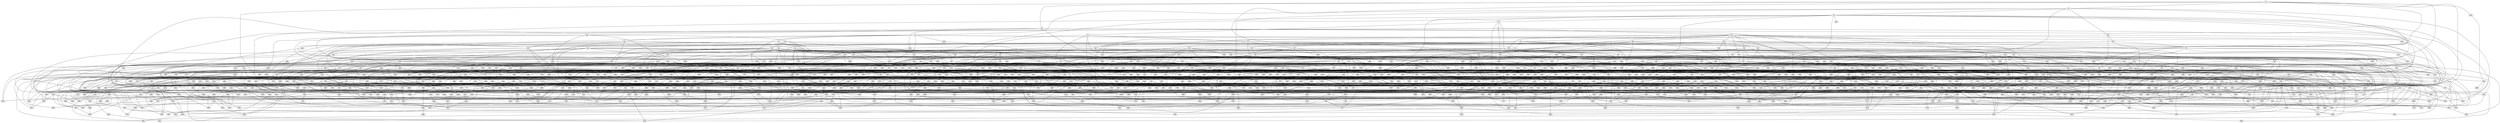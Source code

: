 // Generated by graph-tools (version 1.0) at 2021/53/03/08/21 14:53:09
// undirected, 1000 vertices, 2000 edges
graph export_dot {
  node [color=gray90,style=filled];
  "1";
  "2";
  "3";
  "4";
  "5";
  "6";
  "7";
  "8";
  "9";
  "10";
  "11";
  "12";
  "13";
  "14";
  "15";
  "16";
  "17";
  "18";
  "19";
  "20";
  "21";
  "22";
  "23";
  "24";
  "25";
  "26";
  "27";
  "28";
  "29";
  "30";
  "31";
  "32";
  "33";
  "34";
  "35";
  "36";
  "37";
  "38";
  "39";
  "40";
  "41";
  "42";
  "43";
  "44";
  "45";
  "46";
  "47";
  "48";
  "49";
  "50";
  "51";
  "52";
  "53";
  "54";
  "55";
  "56";
  "57";
  "58";
  "59";
  "60";
  "61";
  "62";
  "63";
  "64";
  "65";
  "66";
  "67";
  "68";
  "69";
  "70";
  "71";
  "72";
  "73";
  "74";
  "75";
  "76";
  "77";
  "78";
  "79";
  "80";
  "81";
  "82";
  "83";
  "84";
  "85";
  "86";
  "87";
  "88";
  "89";
  "90";
  "91";
  "92";
  "93";
  "94";
  "95";
  "96";
  "97";
  "98";
  "99";
  "100";
  "101";
  "102";
  "103";
  "104";
  "105";
  "106";
  "107";
  "108";
  "109";
  "110";
  "111";
  "112";
  "113";
  "114";
  "115";
  "116";
  "117";
  "118";
  "119";
  "120";
  "121";
  "122";
  "123";
  "124";
  "125";
  "126";
  "127";
  "128";
  "129";
  "130";
  "131";
  "132";
  "133";
  "134";
  "135";
  "136";
  "137";
  "138";
  "139";
  "140";
  "141";
  "142";
  "143";
  "144";
  "145";
  "146";
  "147";
  "148";
  "149";
  "150";
  "151";
  "152";
  "153";
  "154";
  "155";
  "156";
  "157";
  "158";
  "159";
  "160";
  "161";
  "162";
  "163";
  "164";
  "165";
  "166";
  "167";
  "168";
  "169";
  "170";
  "171";
  "172";
  "173";
  "174";
  "175";
  "176";
  "177";
  "178";
  "179";
  "180";
  "181";
  "182";
  "183";
  "184";
  "185";
  "186";
  "187";
  "188";
  "189";
  "190";
  "191";
  "192";
  "193";
  "194";
  "195";
  "196";
  "197";
  "198";
  "199";
  "200";
  "201";
  "202";
  "203";
  "204";
  "205";
  "206";
  "207";
  "208";
  "209";
  "210";
  "211";
  "212";
  "213";
  "214";
  "215";
  "216";
  "217";
  "218";
  "219";
  "220";
  "221";
  "222";
  "223";
  "224";
  "225";
  "226";
  "227";
  "228";
  "229";
  "230";
  "231";
  "232";
  "233";
  "234";
  "235";
  "236";
  "237";
  "238";
  "239";
  "240";
  "241";
  "242";
  "243";
  "244";
  "245";
  "246";
  "247";
  "248";
  "249";
  "250";
  "251";
  "252";
  "253";
  "254";
  "255";
  "256";
  "257";
  "258";
  "259";
  "260";
  "261";
  "262";
  "263";
  "264";
  "265";
  "266";
  "267";
  "268";
  "269";
  "270";
  "271";
  "272";
  "273";
  "274";
  "275";
  "276";
  "277";
  "278";
  "279";
  "280";
  "281";
  "282";
  "283";
  "284";
  "285";
  "286";
  "287";
  "288";
  "289";
  "290";
  "291";
  "292";
  "293";
  "294";
  "295";
  "296";
  "297";
  "298";
  "299";
  "300";
  "301";
  "302";
  "303";
  "304";
  "305";
  "306";
  "307";
  "308";
  "309";
  "310";
  "311";
  "312";
  "313";
  "314";
  "315";
  "316";
  "317";
  "318";
  "319";
  "320";
  "321";
  "322";
  "323";
  "324";
  "325";
  "326";
  "327";
  "328";
  "329";
  "330";
  "331";
  "332";
  "333";
  "334";
  "335";
  "336";
  "337";
  "338";
  "339";
  "340";
  "341";
  "342";
  "343";
  "344";
  "345";
  "346";
  "347";
  "348";
  "349";
  "350";
  "351";
  "352";
  "353";
  "354";
  "355";
  "356";
  "357";
  "358";
  "359";
  "360";
  "361";
  "362";
  "363";
  "364";
  "365";
  "366";
  "367";
  "368";
  "369";
  "370";
  "371";
  "372";
  "373";
  "374";
  "375";
  "376";
  "377";
  "378";
  "379";
  "380";
  "381";
  "382";
  "383";
  "384";
  "385";
  "386";
  "387";
  "388";
  "389";
  "390";
  "391";
  "392";
  "393";
  "394";
  "395";
  "396";
  "397";
  "398";
  "399";
  "400";
  "401";
  "402";
  "403";
  "404";
  "405";
  "406";
  "407";
  "408";
  "409";
  "410";
  "411";
  "412";
  "413";
  "414";
  "415";
  "416";
  "417";
  "418";
  "419";
  "420";
  "421";
  "422";
  "423";
  "424";
  "425";
  "426";
  "427";
  "428";
  "429";
  "430";
  "431";
  "432";
  "433";
  "434";
  "435";
  "436";
  "437";
  "438";
  "439";
  "440";
  "441";
  "442";
  "443";
  "444";
  "445";
  "446";
  "447";
  "448";
  "449";
  "450";
  "451";
  "452";
  "453";
  "454";
  "455";
  "456";
  "457";
  "458";
  "459";
  "460";
  "461";
  "462";
  "463";
  "464";
  "465";
  "466";
  "467";
  "468";
  "469";
  "470";
  "471";
  "472";
  "473";
  "474";
  "475";
  "476";
  "477";
  "478";
  "479";
  "480";
  "481";
  "482";
  "483";
  "484";
  "485";
  "486";
  "487";
  "488";
  "489";
  "490";
  "491";
  "492";
  "493";
  "494";
  "495";
  "496";
  "497";
  "498";
  "499";
  "500";
  "501";
  "502";
  "503";
  "504";
  "505";
  "506";
  "507";
  "508";
  "509";
  "510";
  "511";
  "512";
  "513";
  "514";
  "515";
  "516";
  "517";
  "518";
  "519";
  "520";
  "521";
  "522";
  "523";
  "524";
  "525";
  "526";
  "527";
  "528";
  "529";
  "530";
  "531";
  "532";
  "533";
  "534";
  "535";
  "536";
  "537";
  "538";
  "539";
  "540";
  "541";
  "542";
  "543";
  "544";
  "545";
  "546";
  "547";
  "548";
  "549";
  "550";
  "551";
  "552";
  "553";
  "554";
  "555";
  "556";
  "557";
  "558";
  "559";
  "560";
  "561";
  "562";
  "563";
  "564";
  "565";
  "566";
  "567";
  "568";
  "569";
  "570";
  "571";
  "572";
  "573";
  "574";
  "575";
  "576";
  "577";
  "578";
  "579";
  "580";
  "581";
  "582";
  "583";
  "584";
  "585";
  "586";
  "587";
  "588";
  "589";
  "590";
  "591";
  "592";
  "593";
  "594";
  "595";
  "596";
  "597";
  "598";
  "599";
  "600";
  "601";
  "602";
  "603";
  "604";
  "605";
  "606";
  "607";
  "608";
  "609";
  "610";
  "611";
  "612";
  "613";
  "614";
  "615";
  "616";
  "617";
  "618";
  "619";
  "620";
  "621";
  "622";
  "623";
  "624";
  "625";
  "626";
  "627";
  "628";
  "629";
  "630";
  "631";
  "632";
  "633";
  "634";
  "635";
  "636";
  "637";
  "638";
  "639";
  "640";
  "641";
  "642";
  "643";
  "644";
  "645";
  "646";
  "647";
  "648";
  "649";
  "650";
  "651";
  "652";
  "653";
  "654";
  "655";
  "656";
  "657";
  "658";
  "659";
  "660";
  "661";
  "662";
  "663";
  "664";
  "665";
  "666";
  "667";
  "668";
  "669";
  "670";
  "671";
  "672";
  "673";
  "674";
  "675";
  "676";
  "677";
  "678";
  "679";
  "680";
  "681";
  "682";
  "683";
  "684";
  "685";
  "686";
  "687";
  "688";
  "689";
  "690";
  "691";
  "692";
  "693";
  "694";
  "695";
  "696";
  "697";
  "698";
  "699";
  "700";
  "701";
  "702";
  "703";
  "704";
  "705";
  "706";
  "707";
  "708";
  "709";
  "710";
  "711";
  "712";
  "713";
  "714";
  "715";
  "716";
  "717";
  "718";
  "719";
  "720";
  "721";
  "722";
  "723";
  "724";
  "725";
  "726";
  "727";
  "728";
  "729";
  "730";
  "731";
  "732";
  "733";
  "734";
  "735";
  "736";
  "737";
  "738";
  "739";
  "740";
  "741";
  "742";
  "743";
  "744";
  "745";
  "746";
  "747";
  "748";
  "749";
  "750";
  "751";
  "752";
  "753";
  "754";
  "755";
  "756";
  "757";
  "758";
  "759";
  "760";
  "761";
  "762";
  "763";
  "764";
  "765";
  "766";
  "767";
  "768";
  "769";
  "770";
  "771";
  "772";
  "773";
  "774";
  "775";
  "776";
  "777";
  "778";
  "779";
  "780";
  "781";
  "782";
  "783";
  "784";
  "785";
  "786";
  "787";
  "788";
  "789";
  "790";
  "791";
  "792";
  "793";
  "794";
  "795";
  "796";
  "797";
  "798";
  "799";
  "800";
  "801";
  "802";
  "803";
  "804";
  "805";
  "806";
  "807";
  "808";
  "809";
  "810";
  "811";
  "812";
  "813";
  "814";
  "815";
  "816";
  "817";
  "818";
  "819";
  "820";
  "821";
  "822";
  "823";
  "824";
  "825";
  "826";
  "827";
  "828";
  "829";
  "830";
  "831";
  "832";
  "833";
  "834";
  "835";
  "836";
  "837";
  "838";
  "839";
  "840";
  "841";
  "842";
  "843";
  "844";
  "845";
  "846";
  "847";
  "848";
  "849";
  "850";
  "851";
  "852";
  "853";
  "854";
  "855";
  "856";
  "857";
  "858";
  "859";
  "860";
  "861";
  "862";
  "863";
  "864";
  "865";
  "866";
  "867";
  "868";
  "869";
  "870";
  "871";
  "872";
  "873";
  "874";
  "875";
  "876";
  "877";
  "878";
  "879";
  "880";
  "881";
  "882";
  "883";
  "884";
  "885";
  "886";
  "887";
  "888";
  "889";
  "890";
  "891";
  "892";
  "893";
  "894";
  "895";
  "896";
  "897";
  "898";
  "899";
  "900";
  "901";
  "902";
  "903";
  "904";
  "905";
  "906";
  "907";
  "908";
  "909";
  "910";
  "911";
  "912";
  "913";
  "914";
  "915";
  "916";
  "917";
  "918";
  "919";
  "920";
  "921";
  "922";
  "923";
  "924";
  "925";
  "926";
  "927";
  "928";
  "929";
  "930";
  "931";
  "932";
  "933";
  "934";
  "935";
  "936";
  "937";
  "938";
  "939";
  "940";
  "941";
  "942";
  "943";
  "944";
  "945";
  "946";
  "947";
  "948";
  "949";
  "950";
  "951";
  "952";
  "953";
  "954";
  "955";
  "956";
  "957";
  "958";
  "959";
  "960";
  "961";
  "962";
  "963";
  "964";
  "965";
  "966";
  "967";
  "968";
  "969";
  "970";
  "971";
  "972";
  "973";
  "974";
  "975";
  "976";
  "977";
  "978";
  "979";
  "980";
  "981";
  "982";
  "983";
  "984";
  "985";
  "986";
  "987";
  "988";
  "989";
  "990";
  "991";
  "992";
  "993";
  "994";
  "995";
  "996";
  "997";
  "998";
  "999";
  "1000";
  "1" -- "2";
  "1" -- "15";
  "1" -- "46";
  "1" -- "144";
  "1" -- "209";
  "1" -- "876";
  "1" -- "982";
  "1" -- "446";
  "2" -- "3";
  "2" -- "4";
  "2" -- "16";
  "2" -- "17";
  "2" -- "190";
  "2" -- "705";
  "2" -- "841";
  "3" -- "6";
  "3" -- "22";
  "3" -- "60";
  "3" -- "101";
  "3" -- "103";
  "3" -- "419";
  "3" -- "707";
  "3" -- "267";
  "4" -- "5";
  "4" -- "62";
  "4" -- "110";
  "4" -- "160";
  "4" -- "285";
  "4" -- "852";
  "4" -- "529";
  "4" -- "854";
  "4" -- "591";
  "4" -- "416";
  "4" -- "194";
  "5" -- "7";
  "5" -- "8";
  "5" -- "876";
  "5" -- "488";
  "6" -- "38";
  "6" -- "66";
  "6" -- "72";
  "6" -- "100";
  "6" -- "125";
  "6" -- "403";
  "6" -- "384";
  "7" -- "9";
  "7" -- "26";
  "7" -- "58";
  "7" -- "622";
  "7" -- "724";
  "8" -- "10";
  "8" -- "13";
  "8" -- "55";
  "8" -- "476";
  "8" -- "885";
  "9" -- "14";
  "9" -- "23";
  "9" -- "27";
  "9" -- "57";
  "9" -- "71";
  "9" -- "115";
  "9" -- "469";
  "9" -- "611";
  "9" -- "818";
  "10" -- "11";
  "10" -- "12";
  "10" -- "24";
  "10" -- "25";
  "10" -- "29";
  "10" -- "42";
  "10" -- "52";
  "10" -- "61";
  "10" -- "73";
  "10" -- "95";
  "10" -- "118";
  "10" -- "212";
  "10" -- "401";
  "11" -- "20";
  "11" -- "21";
  "11" -- "155";
  "11" -- "356";
  "11" -- "801";
  "11" -- "862";
  "11" -- "661";
  "11" -- "231";
  "12" -- "18";
  "12" -- "334";
  "12" -- "439";
  "12" -- "744";
  "12" -- "906";
  "13" -- "377";
  "13" -- "527";
  "13" -- "705";
  "14" -- "32";
  "14" -- "273";
  "14" -- "446";
  "14" -- "733";
  "14" -- "795";
  "14" -- "870";
  "14" -- "132";
  "14" -- "966";
  "14" -- "779";
  "15" -- "34";
  "15" -- "91";
  "15" -- "234";
  "15" -- "246";
  "15" -- "696";
  "15" -- "155";
  "16" -- "19";
  "16" -- "35";
  "16" -- "74";
  "16" -- "730";
  "17" -- "180";
  "17" -- "232";
  "17" -- "275";
  "18" -- "150";
  "18" -- "337";
  "18" -- "664";
  "18" -- "681";
  "19" -- "28";
  "19" -- "653";
  "19" -- "71";
  "19" -- "96";
  "20" -- "75";
  "20" -- "470";
  "20" -- "799";
  "20" -- "742";
  "20" -- "107";
  "20" -- "339";
  "20" -- "760";
  "20" -- "69";
  "20" -- "207";
  "20" -- "299";
  "20" -- "640";
  "21" -- "97";
  "21" -- "135";
  "21" -- "326";
  "21" -- "410";
  "21" -- "474";
  "21" -- "769";
  "21" -- "238";
  "21" -- "355";
  "22" -- "33";
  "22" -- "37";
  "22" -- "167";
  "22" -- "867";
  "22" -- "684";
  "22" -- "101";
  "23" -- "927";
  "23" -- "324";
  "23" -- "734";
  "23" -- "142";
  "24" -- "56";
  "24" -- "76";
  "24" -- "79";
  "24" -- "216";
  "24" -- "306";
  "24" -- "649";
  "24" -- "577";
  "24" -- "163";
  "25" -- "30";
  "25" -- "31";
  "25" -- "459";
  "25" -- "633";
  "25" -- "771";
  "25" -- "835";
  "25" -- "774";
  "26" -- "747";
  "26" -- "521";
  "26" -- "248";
  "27" -- "36";
  "27" -- "99";
  "27" -- "156";
  "27" -- "731";
  "27" -- "548";
  "28" -- "124";
  "28" -- "277";
  "28" -- "396";
  "28" -- "457";
  "28" -- "137";
  "28" -- "349";
  "28" -- "297";
  "29" -- "121";
  "29" -- "131";
  "29" -- "949";
  "29" -- "587";
  "29" -- "360";
  "30" -- "83";
  "30" -- "140";
  "30" -- "358";
  "30" -- "914";
  "30" -- "614";
  "31" -- "48";
  "31" -- "158";
  "31" -- "595";
  "31" -- "658";
  "31" -- "36";
  "32" -- "40";
  "32" -- "129";
  "32" -- "514";
  "32" -- "534";
  "32" -- "543";
  "32" -- "856";
  "32" -- "156";
  "32" -- "953";
  "33" -- "69";
  "33" -- "117";
  "33" -- "432";
  "33" -- "578";
  "33" -- "156";
  "33" -- "264";
  "33" -- "336";
  "33" -- "596";
  "34" -- "41";
  "34" -- "107";
  "34" -- "304";
  "34" -- "167";
  "34" -- "226";
  "35" -- "322";
  "35" -- "467";
  "35" -- "881";
  "35" -- "976";
  "35" -- "900";
  "36" -- "77";
  "36" -- "106";
  "36" -- "328";
  "36" -- "332";
  "36" -- "370";
  "36" -- "520";
  "36" -- "861";
  "36" -- "86";
  "36" -- "890";
  "36" -- "566";
  "36" -- "560";
  "36" -- "387";
  "36" -- "556";
  "37" -- "84";
  "37" -- "860";
  "37" -- "404";
  "37" -- "427";
  "38" -- "39";
  "38" -- "43";
  "38" -- "49";
  "38" -- "53";
  "38" -- "70";
  "38" -- "291";
  "38" -- "462";
  "38" -- "455";
  "39" -- "92";
  "39" -- "341";
  "39" -- "504";
  "39" -- "473";
  "39" -- "354";
  "39" -- "545";
  "40" -- "324";
  "40" -- "850";
  "40" -- "136";
  "40" -- "111";
  "41" -- "44";
  "41" -- "45";
  "41" -- "371";
  "41" -- "580";
  "41" -- "175";
  "41" -- "277";
  "42" -- "50";
  "42" -- "220";
  "42" -- "762";
  "42" -- "828";
  "43" -- "681";
  "43" -- "827";
  "43" -- "912";
  "43" -- "953";
  "44" -- "177";
  "44" -- "239";
  "44" -- "905";
  "44" -- "592";
  "45" -- "47";
  "45" -- "51";
  "45" -- "67";
  "45" -- "96";
  "45" -- "136";
  "45" -- "147";
  "45" -- "171";
  "45" -- "346";
  "45" -- "166";
  "45" -- "627";
  "46" -- "88";
  "46" -- "186";
  "46" -- "196";
  "46" -- "547";
  "46" -- "790";
  "46" -- "715";
  "46" -- "214";
  "47" -- "80";
  "47" -- "496";
  "47" -- "558";
  "47" -- "707";
  "48" -- "153";
  "48" -- "423";
  "48" -- "554";
  "48" -- "673";
  "48" -- "236";
  "48" -- "840";
  "49" -- "65";
  "49" -- "464";
  "49" -- "973";
  "49" -- "576";
  "49" -- "288";
  "50" -- "94";
  "51" -- "85";
  "51" -- "224";
  "51" -- "238";
  "51" -- "499";
  "51" -- "398";
  "51" -- "323";
  "51" -- "245";
  "52" -- "54";
  "52" -- "290";
  "52" -- "458";
  "52" -- "214";
  "52" -- "783";
  "52" -- "674";
  "52" -- "75";
  "52" -- "533";
  "53" -- "123";
  "53" -- "245";
  "54" -- "59";
  "54" -- "68";
  "54" -- "87";
  "54" -- "192";
  "54" -- "892";
  "54" -- "893";
  "54" -- "943";
  "54" -- "334";
  "54" -- "279";
  "54" -- "244";
  "54" -- "247";
  "55" -- "64";
  "55" -- "128";
  "55" -- "170";
  "55" -- "231";
  "56" -- "63";
  "56" -- "544";
  "57" -- "169";
  "57" -- "365";
  "57" -- "433";
  "57" -- "535";
  "57" -- "622";
  "57" -- "531";
  "57" -- "141";
  "57" -- "587";
  "58" -- "81";
  "58" -- "132";
  "58" -- "162";
  "58" -- "247";
  "58" -- "757";
  "58" -- "946";
  "58" -- "290";
  "59" -- "210";
  "59" -- "222";
  "59" -- "263";
  "60" -- "113";
  "60" -- "139";
  "60" -- "255";
  "60" -- "395";
  "60" -- "752";
  "60" -- "878";
  "60" -- "947";
  "60" -- "557";
  "61" -- "159";
  "61" -- "219";
  "61" -- "756";
  "61" -- "968";
  "61" -- "181";
  "61" -- "499";
  "61" -- "323";
  "63" -- "108";
  "63" -- "199";
  "63" -- "254";
  "63" -- "565";
  "63" -- "783";
  "63" -- "802";
  "63" -- "886";
  "63" -- "280";
  "63" -- "145";
  "63" -- "352";
  "64" -- "134";
  "64" -- "274";
  "64" -- "367";
  "64" -- "528";
  "64" -- "667";
  "64" -- "127";
  "64" -- "284";
  "65" -- "143";
  "65" -- "486";
  "65" -- "553";
  "66" -- "215";
  "66" -- "252";
  "66" -- "106";
  "67" -- "109";
  "67" -- "114";
  "67" -- "145";
  "67" -- "164";
  "67" -- "494";
  "67" -- "740";
  "68" -- "183";
  "68" -- "581";
  "68" -- "592";
  "68" -- "233";
  "69" -- "82";
  "69" -- "104";
  "69" -- "112";
  "69" -- "663";
  "69" -- "680";
  "70" -- "98";
  "71" -- "102";
  "71" -- "157";
  "71" -- "880";
  "71" -- "974";
  "71" -- "577";
  "72" -- "675";
  "72" -- "851";
  "73" -- "116";
  "73" -- "404";
  "73" -- "411";
  "73" -- "421";
  "73" -- "497";
  "73" -- "882";
  "73" -- "192";
  "73" -- "548";
  "73" -- "315";
  "74" -- "574";
  "74" -- "913";
  "75" -- "182";
  "75" -- "191";
  "75" -- "213";
  "75" -- "838";
  "75" -- "866";
  "76" -- "146";
  "76" -- "851";
  "76" -- "468";
  "77" -- "78";
  "77" -- "616";
  "77" -- "523";
  "78" -- "90";
  "78" -- "248";
  "78" -- "802";
  "78" -- "342";
  "78" -- "478";
  "78" -- "322";
  "79" -- "126";
  "79" -- "499";
  "79" -- "210";
  "79" -- "471";
  "79" -- "705";
  "80" -- "161";
  "80" -- "379";
  "80" -- "656";
  "80" -- "158";
  "81" -- "223";
  "81" -- "352";
  "81" -- "775";
  "81" -- "453";
  "82" -- "86";
  "82" -- "105";
  "82" -- "360";
  "82" -- "283";
  "82" -- "959";
  "82" -- "867";
  "83" -- "858";
  "83" -- "307";
  "84" -- "89";
  "84" -- "345";
  "84" -- "609";
  "84" -- "833";
  "85" -- "194";
  "85" -- "342";
  "85" -- "650";
  "86" -- "393";
  "86" -- "435";
  "87" -- "122";
  "87" -- "260";
  "87" -- "397";
  "87" -- "797";
  "88" -- "563";
  "88" -- "199";
  "89" -- "93";
  "89" -- "351";
  "89" -- "162";
  "90" -- "188";
  "90" -- "241";
  "90" -- "314";
  "90" -- "258";
  "91" -- "307";
  "91" -- "516";
  "92" -- "133";
  "92" -- "340";
  "92" -- "559";
  "93" -- "217";
  "93" -- "958";
  "93" -- "984";
  "94" -- "297";
  "94" -- "427";
  "94" -- "659";
  "94" -- "888";
  "94" -- "154";
  "94" -- "501";
  "94" -- "214";
  "94" -- "396";
  "95" -- "119";
  "95" -- "127";
  "95" -- "450";
  "95" -- "573";
  "95" -- "649";
  "95" -- "832";
  "96" -- "111";
  "96" -- "173";
  "96" -- "197";
  "96" -- "265";
  "97" -- "208";
  "97" -- "596";
  "97" -- "610";
  "97" -- "602";
  "97" -- "773";
  "98" -- "311";
  "98" -- "477";
  "98" -- "866";
  "98" -- "954";
  "98" -- "269";
  "99" -- "181";
  "99" -- "735";
  "99" -- "186";
  "100" -- "402";
  "100" -- "473";
  "101" -- "151";
  "101" -- "166";
  "101" -- "975";
  "102" -- "120";
  "102" -- "172";
  "102" -- "531";
  "102" -- "250";
  "102" -- "639";
  "103" -- "174";
  "103" -- "704";
  "103" -- "554";
  "104" -- "165";
  "104" -- "250";
  "104" -- "701";
  "105" -- "281";
  "105" -- "413";
  "105" -- "665";
  "105" -- "908";
  "105" -- "331";
  "106" -- "163";
  "106" -- "226";
  "106" -- "825";
  "106" -- "716";
  "106" -- "624";
  "107" -- "645";
  "107" -- "768";
  "107" -- "733";
  "108" -- "184";
  "108" -- "819";
  "108" -- "978";
  "109" -- "148";
  "109" -- "193";
  "109" -- "198";
  "109" -- "257";
  "109" -- "282";
  "109" -- "867";
  "109" -- "428";
  "109" -- "406";
  "110" -- "202";
  "110" -- "453";
  "110" -- "574";
  "110" -- "253";
  "111" -- "357";
  "111" -- "387";
  "111" -- "858";
  "111" -- "732";
  "112" -- "657";
  "112" -- "702";
  "112" -- "819";
  "112" -- "890";
  "112" -- "933";
  "112" -- "216";
  "113" -- "141";
  "113" -- "237";
  "113" -- "273";
  "113" -- "869";
  "113" -- "433";
  "113" -- "676";
  "114" -- "154";
  "114" -- "251";
  "114" -- "870";
  "114" -- "312";
  "114" -- "767";
  "114" -- "843";
  "114" -- "874";
  "115" -- "130";
  "115" -- "876";
  "116" -- "168";
  "116" -- "760";
  "116" -- "332";
  "117" -- "138";
  "117" -- "288";
  "118" -- "142";
  "118" -- "176";
  "118" -- "225";
  "118" -- "979";
  "118" -- "233";
  "118" -- "268";
  "119" -- "152";
  "119" -- "170";
  "119" -- "424";
  "119" -- "750";
  "119" -- "906";
  "119" -- "160";
  "119" -- "630";
  "119" -- "147";
  "120" -- "164";
  "120" -- "211";
  "120" -- "543";
  "120" -- "172";
  "120" -- "623";
  "120" -- "834";
  "121" -- "230";
  "121" -- "259";
  "121" -- "577";
  "122" -- "730";
  "122" -- "847";
  "122" -- "717";
  "122" -- "711";
  "122" -- "553";
  "122" -- "360";
  "122" -- "703";
  "122" -- "164";
  "122" -- "614";
  "123" -- "825";
  "123" -- "770";
  "124" -- "438";
  "124" -- "484";
  "125" -- "776";
  "126" -- "137";
  "126" -- "178";
  "126" -- "284";
  "126" -- "644";
  "126" -- "974";
  "126" -- "372";
  "126" -- "219";
  "127" -- "353";
  "127" -- "662";
  "127" -- "684";
  "127" -- "834";
  "127" -- "230";
  "127" -- "859";
  "127" -- "259";
  "127" -- "755";
  "127" -- "330";
  "128" -- "214";
  "128" -- "221";
  "128" -- "512";
  "128" -- "914";
  "128" -- "178";
  "128" -- "450";
  "128" -- "633";
  "129" -- "207";
  "129" -- "218";
  "129" -- "278";
  "129" -- "418";
  "129" -- "422";
  "129" -- "786";
  "130" -- "963";
  "130" -- "188";
  "130" -- "328";
  "130" -- "220";
  "130" -- "343";
  "130" -- "265";
  "131" -- "347";
  "131" -- "382";
  "131" -- "463";
  "131" -- "554";
  "131" -- "561";
  "131" -- "568";
  "132" -- "315";
  "132" -- "376";
  "132" -- "940";
  "133" -- "671";
  "133" -- "702";
  "134" -- "871";
  "134" -- "339";
  "134" -- "513";
  "135" -- "295";
  "135" -- "793";
  "136" -- "203";
  "136" -- "239";
  "136" -- "718";
  "136" -- "691";
  "137" -- "175";
  "137" -- "261";
  "137" -- "325";
  "137" -- "272";
  "138" -- "299";
  "138" -- "319";
  "138" -- "425";
  "138" -- "765";
  "138" -- "670";
  "138" -- "557";
  "138" -- "389";
  "139" -- "430";
  "139" -- "594";
  "139" -- "357";
  "140" -- "228";
  "140" -- "266";
  "140" -- "366";
  "140" -- "485";
  "140" -- "537";
  "140" -- "261";
  "141" -- "307";
  "142" -- "804";
  "142" -- "984";
  "142" -- "202";
  "142" -- "339";
  "142" -- "874";
  "142" -- "655";
  "143" -- "231";
  "143" -- "412";
  "143" -- "772";
  "143" -- "817";
  "143" -- "175";
  "143" -- "254";
  "143" -- "206";
  "143" -- "349";
  "143" -- "641";
  "144" -- "763";
  "145" -- "204";
  "145" -- "522";
  "145" -- "291";
  "146" -- "243";
  "146" -- "953";
  "146" -- "995";
  "146" -- "332";
  "146" -- "988";
  "147" -- "374";
  "147" -- "715";
  "147" -- "719";
  "147" -- "814";
  "147" -- "606";
  "148" -- "149";
  "148" -- "635";
  "148" -- "292";
  "149" -- "635";
  "149" -- "847";
  "150" -- "789";
  "150" -- "756";
  "151" -- "362";
  "151" -- "387";
  "151" -- "856";
  "152" -- "229";
  "152" -- "268";
  "152" -- "330";
  "152" -- "575";
  "152" -- "480";
  "152" -- "253";
  "153" -- "503";
  "154" -- "383";
  "154" -- "448";
  "154" -- "813";
  "155" -- "563";
  "156" -- "752";
  "157" -- "533";
  "158" -- "275";
  "158" -- "373";
  "158" -- "282";
  "159" -- "250";
  "159" -- "862";
  "161" -- "508";
  "161" -- "597";
  "161" -- "492";
  "162" -- "605";
  "163" -- "703";
  "163" -- "441";
  "163" -- "915";
  "163" -- "225";
  "164" -- "375";
  "164" -- "932";
  "165" -- "302";
  "165" -- "198";
  "165" -- "672";
  "166" -- "249";
  "166" -- "300";
  "166" -- "231";
  "166" -- "442";
  "167" -- "185";
  "167" -- "853";
  "167" -- "701";
  "167" -- "230";
  "168" -- "289";
  "168" -- "318";
  "168" -- "436";
  "168" -- "511";
  "168" -- "806";
  "168" -- "575";
  "168" -- "340";
  "168" -- "426";
  "168" -- "580";
  "168" -- "673";
  "169" -- "206";
  "169" -- "270";
  "169" -- "407";
  "169" -- "416";
  "169" -- "728";
  "169" -- "980";
  "169" -- "793";
  "169" -- "318";
  "169" -- "305";
  "169" -- "846";
  "170" -- "200";
  "170" -- "692";
  "170" -- "519";
  "171" -- "195";
  "171" -- "225";
  "171" -- "482";
  "171" -- "833";
  "172" -- "354";
  "172" -- "948";
  "172" -- "545";
  "173" -- "189";
  "174" -- "309";
  "174" -- "934";
  "175" -- "179";
  "176" -- "187";
  "177" -- "233";
  "177" -- "551";
  "177" -- "622";
  "178" -- "466";
  "178" -- "195";
  "178" -- "334";
  "178" -- "821";
  "178" -- "723";
  "179" -- "253";
  "179" -- "652";
  "179" -- "242";
  "180" -- "201";
  "181" -- "808";
  "181" -- "942";
  "182" -- "348";
  "182" -- "796";
  "182" -- "453";
  "183" -- "943";
  "183" -- "328";
  "184" -- "586";
  "184" -- "318";
  "184" -- "529";
  "185" -- "302";
  "185" -- "687";
  "185" -- "708";
  "185" -- "889";
  "186" -- "602";
  "186" -- "355";
  "186" -- "501";
  "186" -- "240";
  "186" -- "894";
  "187" -- "462";
  "188" -- "263";
  "188" -- "691";
  "189" -- "473";
  "189" -- "450";
  "190" -- "600";
  "190" -- "678";
  "190" -- "665";
  "191" -- "377";
  "191" -- "880";
  "191" -- "367";
  "191" -- "276";
  "192" -- "647";
  "192" -- "676";
  "192" -- "748";
  "192" -- "231";
  "192" -- "911";
  "193" -- "276";
  "193" -- "305";
  "193" -- "577";
  "193" -- "243";
  "194" -- "440";
  "194" -- "505";
  "195" -- "271";
  "196" -- "271";
  "196" -- "903";
  "196" -- "457";
  "197" -- "640";
  "197" -- "965";
  "197" -- "784";
  "197" -- "687";
  "198" -- "269";
  "198" -- "451";
  "198" -- "948";
  "198" -- "434";
  "199" -- "884";
  "200" -- "205";
  "200" -- "267";
  "200" -- "837";
  "200" -- "941";
  "200" -- "968";
  "201" -- "487";
  "201" -- "660";
  "201" -- "524";
  "202" -- "616";
  "204" -- "244";
  "204" -- "392";
  "204" -- "398";
  "205" -- "481";
  "205" -- "286";
  "205" -- "879";
  "206" -- "808";
  "207" -- "256";
  "207" -- "312";
  "207" -- "415";
  "207" -- "530";
  "207" -- "747";
  "207" -- "324";
  "207" -- "356";
  "208" -- "335";
  "208" -- "758";
  "208" -- "966";
  "209" -- "567";
  "209" -- "471";
  "209" -- "456";
  "210" -- "859";
  "210" -- "899";
  "211" -- "235";
  "211" -- "956";
  "211" -- "695";
  "211" -- "727";
  "212" -- "283";
  "212" -- "945";
  "212" -- "938";
  "212" -- "968";
  "212" -- "360";
  "212" -- "396";
  "213" -- "286";
  "213" -- "836";
  "214" -- "928";
  "214" -- "614";
  "214" -- "386";
  "214" -- "882";
  "215" -- "227";
  "215" -- "452";
  "215" -- "877";
  "216" -- "264";
  "216" -- "532";
  "216" -- "857";
  "216" -- "966";
  "216" -- "748";
  "217" -- "359";
  "217" -- "819";
  "217" -- "330";
  "218" -- "386";
  "219" -- "336";
  "219" -- "384";
  "219" -- "617";
  "219" -- "293";
  "219" -- "900";
  "220" -- "546";
  "220" -- "886";
  "220" -- "438";
  "220" -- "229";
  "221" -- "245";
  "221" -- "683";
  "222" -- "406";
  "222" -- "502";
  "222" -- "808";
  "222" -- "608";
  "223" -- "858";
  "224" -- "236";
  "224" -- "317";
  "224" -- "277";
  "224" -- "971";
  "225" -- "329";
  "225" -- "612";
  "225" -- "740";
  "225" -- "321";
  "225" -- "721";
  "226" -- "381";
  "226" -- "927";
  "227" -- "242";
  "227" -- "294";
  "227" -- "512";
  "227" -- "960";
  "227" -- "962";
  "228" -- "280";
  "228" -- "399";
  "228" -- "605";
  "228" -- "641";
  "229" -- "461";
  "229" -- "689";
  "229" -- "922";
  "229" -- "407";
  "230" -- "338";
  "230" -- "398";
  "230" -- "814";
  "230" -- "867";
  "230" -- "246";
  "230" -- "802";
  "230" -- "888";
  "231" -- "375";
  "232" -- "621";
  "233" -- "409";
  "233" -- "488";
  "233" -- "650";
  "233" -- "989";
  "234" -- "240";
  "234" -- "701";
  "234" -- "946";
  "234" -- "447";
  "234" -- "954";
  "235" -- "519";
  "236" -- "284";
  "237" -- "265";
  "237" -- "292";
  "237" -- "646";
  "237" -- "845";
  "237" -- "926";
  "238" -- "321";
  "238" -- "912";
  "238" -- "738";
  "238" -- "350";
  "239" -- "656";
  "239" -- "945";
  "239" -- "403";
  "240" -- "262";
  "240" -- "429";
  "240" -- "540";
  "240" -- "556";
  "240" -- "446";
  "240" -- "946";
  "242" -- "343";
  "242" -- "344";
  "242" -- "931";
  "243" -- "984";
  "243" -- "791";
  "244" -- "308";
  "244" -- "859";
  "245" -- "301";
  "245" -- "333";
  "245" -- "417";
  "245" -- "536";
  "245" -- "545";
  "245" -- "539";
  "245" -- "976";
  "246" -- "808";
  "248" -- "739";
  "249" -- "688";
  "249" -- "774";
  "249" -- "666";
  "250" -- "293";
  "250" -- "522";
  "250" -- "896";
  "251" -- "426";
  "251" -- "683";
  "252" -- "840";
  "252" -- "520";
  "253" -- "344";
  "253" -- "460";
  "253" -- "754";
  "254" -- "405";
  "255" -- "976";
  "255" -- "816";
  "256" -- "258";
  "256" -- "480";
  "256" -- "666";
  "256" -- "668";
  "257" -- "279";
  "257" -- "940";
  "257" -- "924";
  "258" -- "369";
  "258" -- "510";
  "258" -- "766";
  "258" -- "795";
  "259" -- "444";
  "259" -- "538";
  "259" -- "964";
  "259" -- "323";
  "259" -- "824";
  "259" -- "733";
  "260" -- "947";
  "260" -- "659";
  "261" -- "414";
  "261" -- "402";
  "261" -- "889";
  "262" -- "552";
  "262" -- "909";
  "263" -- "272";
  "263" -- "349";
  "263" -- "583";
  "263" -- "340";
  "263" -- "382";
  "264" -- "515";
  "264" -- "278";
  "265" -- "438";
  "265" -- "776";
  "265" -- "921";
  "266" -- "616";
  "266" -- "916";
  "267" -- "686";
  "267" -- "834";
  "268" -- "454";
  "268" -- "761";
  "268" -- "903";
  "268" -- "867";
  "268" -- "644";
  "268" -- "461";
  "269" -- "331";
  "269" -- "394";
  "269" -- "676";
  "270" -- "296";
  "270" -- "850";
  "271" -- "298";
  "271" -- "565";
  "272" -- "975";
  "272" -- "639";
  "272" -- "558";
  "273" -- "333";
  "274" -- "483";
  "274" -- "832";
  "275" -- "539";
  "275" -- "569";
  "275" -- "906";
  "276" -- "552";
  "277" -- "420";
  "277" -- "909";
  "277" -- "753";
  "278" -- "929";
  "280" -- "636";
  "280" -- "518";
  "282" -- "287";
  "282" -- "525";
  "282" -- "349";
  "282" -- "779";
  "283" -- "390";
  "283" -- "459";
  "284" -- "442";
  "284" -- "638";
  "284" -- "548";
  "285" -- "989";
  "285" -- "614";
  "285" -- "560";
  "286" -- "738";
  "286" -- "998";
  "287" -- "723";
  "287" -- "689";
  "288" -- "721";
  "288" -- "779";
  "288" -- "659";
  "289" -- "339";
  "289" -- "886";
  "289" -- "566";
  "290" -- "744";
  "290" -- "841";
  "290" -- "768";
  "291" -- "355";
  "291" -- "507";
  "292" -- "303";
  "292" -- "506";
  "292" -- "965";
  "293" -- "737";
  "293" -- "433";
  "293" -- "534";
  "293" -- "606";
  "294" -- "481";
  "295" -- "323";
  "295" -- "649";
  "295" -- "494";
  "296" -- "881";
  "296" -- "466";
  "297" -- "558";
  "297" -- "651";
  "298" -- "456";
  "298" -- "432";
  "299" -- "708";
  "300" -- "570";
  "300" -- "674";
  "300" -- "921";
  "301" -- "816";
  "301" -- "826";
  "302" -- "316";
  "302" -- "473";
  "302" -- "398";
  "303" -- "327";
  "303" -- "378";
  "303" -- "470";
  "303" -- "546";
  "303" -- "427";
  "303" -- "851";
  "303" -- "952";
  "304" -- "490";
  "304" -- "962";
  "304" -- "868";
  "305" -- "310";
  "305" -- "388";
  "305" -- "521";
  "306" -- "320";
  "306" -- "720";
  "306" -- "620";
  "307" -- "815";
  "308" -- "313";
  "308" -- "771";
  "308" -- "371";
  "308" -- "685";
  "308" -- "567";
  "309" -- "443";
  "309" -- "777";
  "310" -- "357";
  "311" -- "368";
  "311" -- "372";
  "311" -- "385";
  "311" -- "389";
  "311" -- "493";
  "311" -- "550";
  "311" -- "790";
  "311" -- "351";
  "312" -- "380";
  "314" -- "447";
  "314" -- "476";
  "314" -- "479";
  "314" -- "784";
  "315" -- "630";
  "315" -- "913";
  "316" -- "623";
  "316" -- "443";
  "316" -- "468";
  "317" -- "694";
  "317" -- "594";
  "317" -- "825";
  "318" -- "690";
  "319" -- "660";
  "319" -- "593";
  "321" -- "391";
  "321" -- "468";
  "322" -- "856";
  "323" -- "564";
  "323" -- "951";
  "323" -- "429";
  "323" -- "635";
  "323" -- "808";
  "324" -- "437";
  "324" -- "566";
  "325" -- "855";
  "325" -- "425";
  "325" -- "977";
  "326" -- "749";
  "327" -- "455";
  "327" -- "598";
  "328" -- "482";
  "328" -- "600";
  "329" -- "475";
  "329" -- "510";
  "330" -- "431";
  "331" -- "548";
  "331" -- "492";
  "331" -- "451";
  "332" -- "377";
  "333" -- "484";
  "333" -- "784";
  "334" -- "711";
  "334" -- "725";
  "335" -- "871";
  "336" -- "529";
  "336" -- "936";
  "337" -- "350";
  "337" -- "870";
  "338" -- "408";
  "338" -- "666";
  "338" -- "444";
  "339" -- "471";
  "339" -- "562";
  "339" -- "585";
  "341" -- "478";
  "341" -- "495";
  "341" -- "672";
  "341" -- "684";
  "341" -- "841";
  "342" -- "626";
  "342" -- "830";
  "343" -- "491";
  "343" -- "819";
  "344" -- "760";
  "344" -- "512";
  "344" -- "731";
  "345" -- "482";
  "346" -- "682";
  "346" -- "690";
  "346" -- "832";
  "346" -- "775";
  "347" -- "449";
  "347" -- "501";
  "347" -- "614";
  "347" -- "677";
  "347" -- "619";
  "348" -- "361";
  "348" -- "669";
  "348" -- "388";
  "349" -- "719";
  "349" -- "443";
  "349" -- "950";
  "349" -- "705";
  "350" -- "363";
  "350" -- "524";
  "350" -- "716";
  "350" -- "839";
  "350" -- "580";
  "350" -- "592";
  "351" -- "405";
  "351" -- "807";
  "351" -- "818";
  "352" -- "449";
  "353" -- "687";
  "354" -- "980";
  "354" -- "405";
  "354" -- "415";
  "355" -- "754";
  "355" -- "424";
  "356" -- "481";
  "357" -- "707";
  "358" -- "713";
  "358" -- "823";
  "358" -- "660";
  "359" -- "364";
  "359" -- "803";
  "359" -- "849";
  "359" -- "937";
  "359" -- "842";
  "359" -- "918";
  "361" -- "445";
  "361" -- "591";
  "362" -- "822";
  "363" -- "607";
  "363" -- "730";
  "364" -- "924";
  "366" -- "835";
  "367" -- "441";
  "367" -- "929";
  "368" -- "679";
  "369" -- "604";
  "369" -- "992";
  "369" -- "999";
  "369" -- "440";
  "369" -- "847";
  "370" -- "848";
  "371" -- "629";
  "371" -- "669";
  "372" -- "500";
  "372" -- "709";
  "372" -- "854";
  "372" -- "722";
  "372" -- "535";
  "373" -- "838";
  "374" -- "499";
  "375" -- "634";
  "375" -- "475";
  "375" -- "688";
  "376" -- "428";
  "376" -- "599";
  "377" -- "985";
  "378" -- "601";
  "378" -- "814";
  "378" -- "884";
  "379" -- "434";
  "379" -- "465";
  "379" -- "630";
  "379" -- "484";
  "383" -- "787";
  "383" -- "424";
  "384" -- "667";
  "384" -- "738";
  "384" -- "696";
  "385" -- "559";
  "385" -- "847";
  "385" -- "572";
  "385" -- "1000";
  "386" -- "981";
  "386" -- "795";
  "387" -- "541";
  "387" -- "631";
  "387" -- "721";
  "388" -- "641";
  "388" -- "666";
  "388" -- "856";
  "388" -- "583";
  "389" -- "798";
  "389" -- "858";
  "389" -- "914";
  "390" -- "603";
  "391" -- "509";
  "392" -- "489";
  "392" -- "614";
  "393" -- "984";
  "394" -- "813";
  "394" -- "625";
  "394" -- "991";
  "394" -- "925";
  "395" -- "400";
  "395" -- "507";
  "396" -- "627";
  "396" -- "462";
  "398" -- "710";
  "398" -- "990";
  "398" -- "463";
  "399" -- "840";
  "400" -- "918";
  "401" -- "600";
  "402" -- "493";
  "403" -- "685";
  "403" -- "773";
  "404" -- "931";
  "404" -- "850";
  "404" -- "750";
  "405" -- "953";
  "405" -- "971";
  "405" -- "775";
  "406" -- "907";
  "406" -- "434";
  "407" -- "841";
  "409" -- "943";
  "409" -- "987";
  "410" -- "841";
  "410" -- "804";
  "411" -- "518";
  "411" -- "593";
  "411" -- "778";
  "412" -- "435";
  "413" -- "509";
  "414" -- "493";
  "416" -- "439";
  "416" -- "889";
  "417" -- "490";
  "417" -- "691";
  "417" -- "982";
  "419" -- "673";
  "420" -- "526";
  "420" -- "844";
  "420" -- "825";
  "423" -- "785";
  "424" -- "577";
  "424" -- "628";
  "424" -- "829";
  "425" -- "557";
  "426" -- "859";
  "427" -- "739";
  "428" -- "604";
  "428" -- "824";
  "428" -- "563";
  "428" -- "855";
  "429" -- "700";
  "429" -- "826";
  "429" -- "861";
  "429" -- "452";
  "430" -- "501";
  "430" -- "787";
  "431" -- "983";
  "431" -- "708";
  "431" -- "552";
  "431" -- "707";
  "433" -- "568";
  "433" -- "873";
  "434" -- "912";
  "435" -- "594";
  "436" -- "941";
  "436" -- "746";
  "436" -- "441";
  "436" -- "529";
  "438" -- "472";
  "438" -- "555";
  "438" -- "560";
  "438" -- "868";
  "438" -- "967";
  "438" -- "944";
  "439" -- "860";
  "440" -- "511";
  "440" -- "561";
  "441" -- "531";
  "441" -- "781";
  "441" -- "743";
  "442" -- "812";
  "442" -- "951";
  "442" -- "851";
  "443" -- "771";
  "443" -- "970";
  "443" -- "676";
  "444" -- "836";
  "444" -- "892";
  "445" -- "985";
  "445" -- "792";
  "446" -- "915";
  "446" -- "476";
  "446" -- "653";
  "446" -- "853";
  "447" -- "706";
  "447" -- "976";
  "448" -- "460";
  "448" -- "519";
  "449" -- "620";
  "449" -- "477";
  "449" -- "880";
  "450" -- "585";
  "450" -- "709";
  "451" -- "542";
  "451" -- "729";
  "451" -- "960";
  "453" -- "582";
  "453" -- "876";
  "454" -- "492";
  "454" -- "606";
  "455" -- "861";
  "455" -- "685";
  "455" -- "830";
  "456" -- "972";
  "457" -- "781";
  "457" -- "869";
  "458" -- "502";
  "458" -- "736";
  "459" -- "728";
  "459" -- "568";
  "460" -- "651";
  "461" -- "954";
  "461" -- "707";
  "461" -- "761";
  "462" -- "846";
  "463" -- "681";
  "464" -- "920";
  "465" -- "857";
  "466" -- "831";
  "466" -- "711";
  "466" -- "669";
  "466" -- "759";
  "467" -- "598";
  "467" -- "780";
  "468" -- "576";
  "468" -- "838";
  "469" -- "494";
  "469" -- "609";
  "469" -- "558";
  "469" -- "900";
  "471" -- "527";
  "472" -- "756";
  "473" -- "788";
  "473" -- "997";
  "473" -- "656";
  "474" -- "683";
  "475" -- "549";
  "475" -- "748";
  "476" -- "572";
  "476" -- "753";
  "478" -- "816";
  "478" -- "871";
  "479" -- "707";
  "480" -- "639";
  "480" -- "918";
  "480" -- "817";
  "481" -- "538";
  "483" -- "632";
  "483" -- "863";
  "483" -- "660";
  "483" -- "527";
  "483" -- "559";
  "484" -- "678";
  "485" -- "506";
  "486" -- "523";
  "486" -- "778";
  "486" -- "846";
  "486" -- "526";
  "487" -- "698";
  "488" -- "571";
  "488" -- "511";
  "489" -- "498";
  "489" -- "648";
  "489" -- "578";
  "489" -- "676";
  "490" -- "535";
  "491" -- "599";
  "491" -- "858";
  "493" -- "895";
  "494" -- "677";
  "494" -- "531";
  "494" -- "618";
  "494" -- "718";
  "496" -- "521";
  "496" -- "738";
  "497" -- "579";
  "501" -- "717";
  "502" -- "875";
  "502" -- "651";
  "504" -- "776";
  "505" -- "908";
  "506" -- "513";
  "506" -- "597";
  "507" -- "683";
  "507" -- "669";
  "507" -- "794";
  "508" -- "695";
  "509" -- "833";
  "509" -- "954";
  "510" -- "588";
  "510" -- "539";
  "511" -- "618";
  "511" -- "801";
  "511" -- "573";
  "512" -- "928";
  "513" -- "660";
  "513" -- "686";
  "515" -- "517";
  "516" -- "943";
  "517" -- "885";
  "518" -- "622";
  "518" -- "852";
  "519" -- "566";
  "520" -- "874";
  "520" -- "911";
  "521" -- "893";
  "521" -- "662";
  "521" -- "667";
  "522" -- "561";
  "522" -- "618";
  "522" -- "675";
  "523" -- "805";
  "523" -- "613";
  "525" -- "615";
  "525" -- "970";
  "526" -- "703";
  "527" -- "942";
  "527" -- "802";
  "527" -- "651";
  "528" -- "571";
  "528" -- "1000";
  "528" -- "625";
  "528" -- "764";
  "528" -- "541";
  "529" -- "960";
  "531" -- "901";
  "532" -- "780";
  "532" -- "720";
  "533" -- "772";
  "534" -- "843";
  "534" -- "554";
  "535" -- "957";
  "536" -- "539";
  "538" -- "782";
  "538" -- "680";
  "539" -- "637";
  "539" -- "744";
  "540" -- "927";
  "540" -- "958";
  "540" -- "616";
  "541" -- "569";
  "542" -- "939";
  "543" -- "669";
  "543" -- "596";
  "543" -- "602";
  "543" -- "918";
  "544" -- "581";
  "544" -- "570";
  "545" -- "613";
  "545" -- "953";
  "546" -- "853";
  "546" -- "961";
  "547" -- "934";
  "547" -- "895";
  "548" -- "821";
  "549" -- "887";
  "549" -- "826";
  "551" -- "693";
  "552" -- "707";
  "552" -- "990";
  "553" -- "907";
  "554" -- "584";
  "555" -- "629";
  "555" -- "685";
  "556" -- "986";
  "557" -- "559";
  "557" -- "590";
  "557" -- "642";
  "557" -- "883";
  "557" -- "861";
  "560" -- "904";
  "560" -- "744";
  "561" -- "755";
  "563" -- "585";
  "563" -- "994";
  "563" -- "687";
  "564" -- "624";
  "564" -- "604";
  "565" -- "625";
  "565" -- "852";
  "565" -- "735";
  "565" -- "875";
  "565" -- "741";
  "566" -- "670";
  "567" -- "929";
  "568" -- "608";
  "569" -- "587";
  "569" -- "917";
  "570" -- "796";
  "570" -- "857";
  "571" -- "619";
  "571" -- "732";
  "571" -- "693";
  "572" -- "661";
  "574" -- "589";
  "574" -- "804";
  "575" -- "672";
  "575" -- "944";
  "576" -- "839";
  "577" -- "821";
  "579" -- "811";
  "579" -- "962";
  "580" -- "1000";
  "581" -- "824";
  "581" -- "604";
  "583" -- "792";
  "583" -- "808";
  "583" -- "986";
  "585" -- "870";
  "586" -- "995";
  "587" -- "777";
  "587" -- "683";
  "588" -- "598";
  "588" -- "927";
  "591" -- "897";
  "592" -- "913";
  "592" -- "679";
  "592" -- "988";
  "594" -- "703";
  "596" -- "724";
  "598" -- "937";
  "599" -- "973";
  "600" -- "834";
  "602" -- "654";
  "602" -- "715";
  "603" -- "734";
  "604" -- "655";
  "605" -- "643";
  "605" -- "950";
  "605" -- "954";
  "605" -- "650";
  "606" -- "648";
  "606" -- "772";
  "606" -- "652";
  "607" -- "680";
  "607" -- "770";
  "607" -- "652";
  "608" -- "974";
  "609" -- "713";
  "610" -- "763";
  "611" -- "725";
  "611" -- "707";
  "612" -- "901";
  "612" -- "934";
  "613" -- "916";
  "616" -- "698";
  "616" -- "670";
  "617" -- "797";
  "617" -- "809";
  "617" -- "1000";
  "619" -- "642";
  "619" -- "660";
  "619" -- "724";
  "620" -- "978";
  "620" -- "797";
  "620" -- "986";
  "622" -- "639";
  "622" -- "673";
  "622" -- "710";
  "624" -- "777";
  "625" -- "641";
  "625" -- "897";
  "625" -- "667";
  "626" -- "726";
  "627" -- "869";
  "630" -- "786";
  "630" -- "781";
  "631" -- "746";
  "631" -- "980";
  "632" -- "954";
  "635" -- "751";
  "635" -- "891";
  "635" -- "757";
  "635" -- "894";
  "636" -- "690";
  "636" -- "804";
  "636" -- "951";
  "638" -- "791";
  "639" -- "888";
  "639" -- "997";
  "640" -- "842";
  "640" -- "940";
  "641" -- "741";
  "641" -- "952";
  "641" -- "897";
  "641" -- "956";
  "642" -- "754";
  "642" -- "809";
  "642" -- "838";
  "646" -- "655";
  "647" -- "743";
  "647" -- "929";
  "648" -- "838";
  "649" -- "744";
  "651" -- "819";
  "652" -- "858";
  "653" -- "900";
  "654" -- "738";
  "655" -- "664";
  "658" -- "759";
  "658" -- "709";
  "658" -- "837";
  "662" -- "832";
  "664" -- "742";
  "664" -- "919";
  "664" -- "996";
  "668" -- "732";
  "668" -- "847";
  "669" -- "856";
  "670" -- "723";
  "670" -- "762";
  "671" -- "858";
  "671" -- "865";
  "674" -- "699";
  "674" -- "695";
  "675" -- "866";
  "676" -- "990";
  "676" -- "804";
  "678" -- "820";
  "678" -- "976";
  "679" -- "983";
  "681" -- "842";
  "681" -- "798";
  "682" -- "825";
  "682" -- "823";
  "683" -- "821";
  "685" -- "992";
  "686" -- "917";
  "686" -- "864";
  "687" -- "695";
  "688" -- "709";
  "689" -- "918";
  "691" -- "714";
  "692" -- "697";
  "693" -- "944";
  "696" -- "800";
  "696" -- "900";
  "697" -- "712";
  "697" -- "703";
  "698" -- "955";
  "698" -- "905";
  "701" -- "766";
  "702" -- "879";
  "702" -- "978";
  "703" -- "936";
  "704" -- "896";
  "706" -- "877";
  "708" -- "726";
  "708" -- "970";
  "709" -- "872";
  "709" -- "991";
  "710" -- "736";
  "710" -- "870";
  "711" -- "892";
  "712" -- "722";
  "713" -- "794";
  "713" -- "914";
  "714" -- "745";
  "715" -- "875";
  "717" -- "755";
  "719" -- "805";
  "719" -- "961";
  "720" -- "727";
  "720" -- "994";
  "720" -- "735";
  "721" -- "810";
  "724" -- "914";
  "725" -- "897";
  "728" -- "767";
  "728" -- "956";
  "729" -- "923";
  "734" -- "945";
  "735" -- "911";
  "736" -- "798";
  "737" -- "889";
  "737" -- "864";
  "738" -- "745";
  "738" -- "948";
  "738" -- "993";
  "739" -- "902";
  "739" -- "945";
  "741" -- "932";
  "741" -- "875";
  "743" -- "772";
  "745" -- "844";
  "747" -- "996";
  "748" -- "899";
  "749" -- "759";
  "750" -- "764";
  "750" -- "937";
  "750" -- "957";
  "750" -- "803";
  "752" -- "853";
  "752" -- "897";
  "753" -- "764";
  "754" -- "968";
  "757" -- "828";
  "759" -- "789";
  "761" -- "814";
  "762" -- "810";
  "762" -- "925";
  "762" -- "771";
  "763" -- "864";
  "763" -- "898";
  "764" -- "912";
  "768" -- "849";
  "771" -- "928";
  "771" -- "988";
  "773" -- "859";
  "774" -- "950";
  "776" -- "873";
  "778" -- "972";
  "779" -- "863";
  "782" -- "910";
  "782" -- "866";
  "782" -- "817";
  "784" -- "885";
  "785" -- "925";
  "787" -- "968";
  "788" -- "853";
  "791" -- "939";
  "792" -- "927";
  "793" -- "992";
  "795" -- "926";
  "795" -- "856";
  "797" -- "993";
  "797" -- "934";
  "798" -- "972";
  "802" -- "894";
  "804" -- "904";
  "804" -- "822";
  "805" -- "966";
  "811" -- "982";
  "815" -- "821";
  "816" -- "887";
  "817" -- "959";
  "817" -- "861";
  "818" -- "941";
  "819" -- "839";
  "820" -- "830";
  "821" -- "955";
  "823" -- "929";
  "824" -- "830";
  "825" -- "937";
  "826" -- "855";
  "828" -- "986";
  "831" -- "949";
  "831" -- "984";
  "834" -- "970";
  "834" -- "988";
  "837" -- "920";
  "841" -- "857";
  "844" -- "875";
  "845" -- "935";
  "846" -- "880";
  "850" -- "893";
  "853" -- "950";
  "858" -- "995";
  "859" -- "940";
  "860" -- "895";
  "862" -- "905";
  "864" -- "977";
  "865" -- "903";
  "870" -- "873";
  "872" -- "885";
  "872" -- "976";
  "874" -- "883";
  "876" -- "877";
  "876" -- "897";
  "885" -- "969";
  "895" -- "906";
  "897" -- "938";
  "902" -- "984";
  "906" -- "971";
  "910" -- "930";
  "911" -- "922";
  "916" -- "975";
  "923" -- "987";
  "928" -- "992";
  "928" -- "970";
  "937" -- "939";
  "941" -- "996";
  "943" -- "949";
  "944" -- "961";
  "949" -- "959";
  "957" -- "984";
  "960" -- "997";
}

